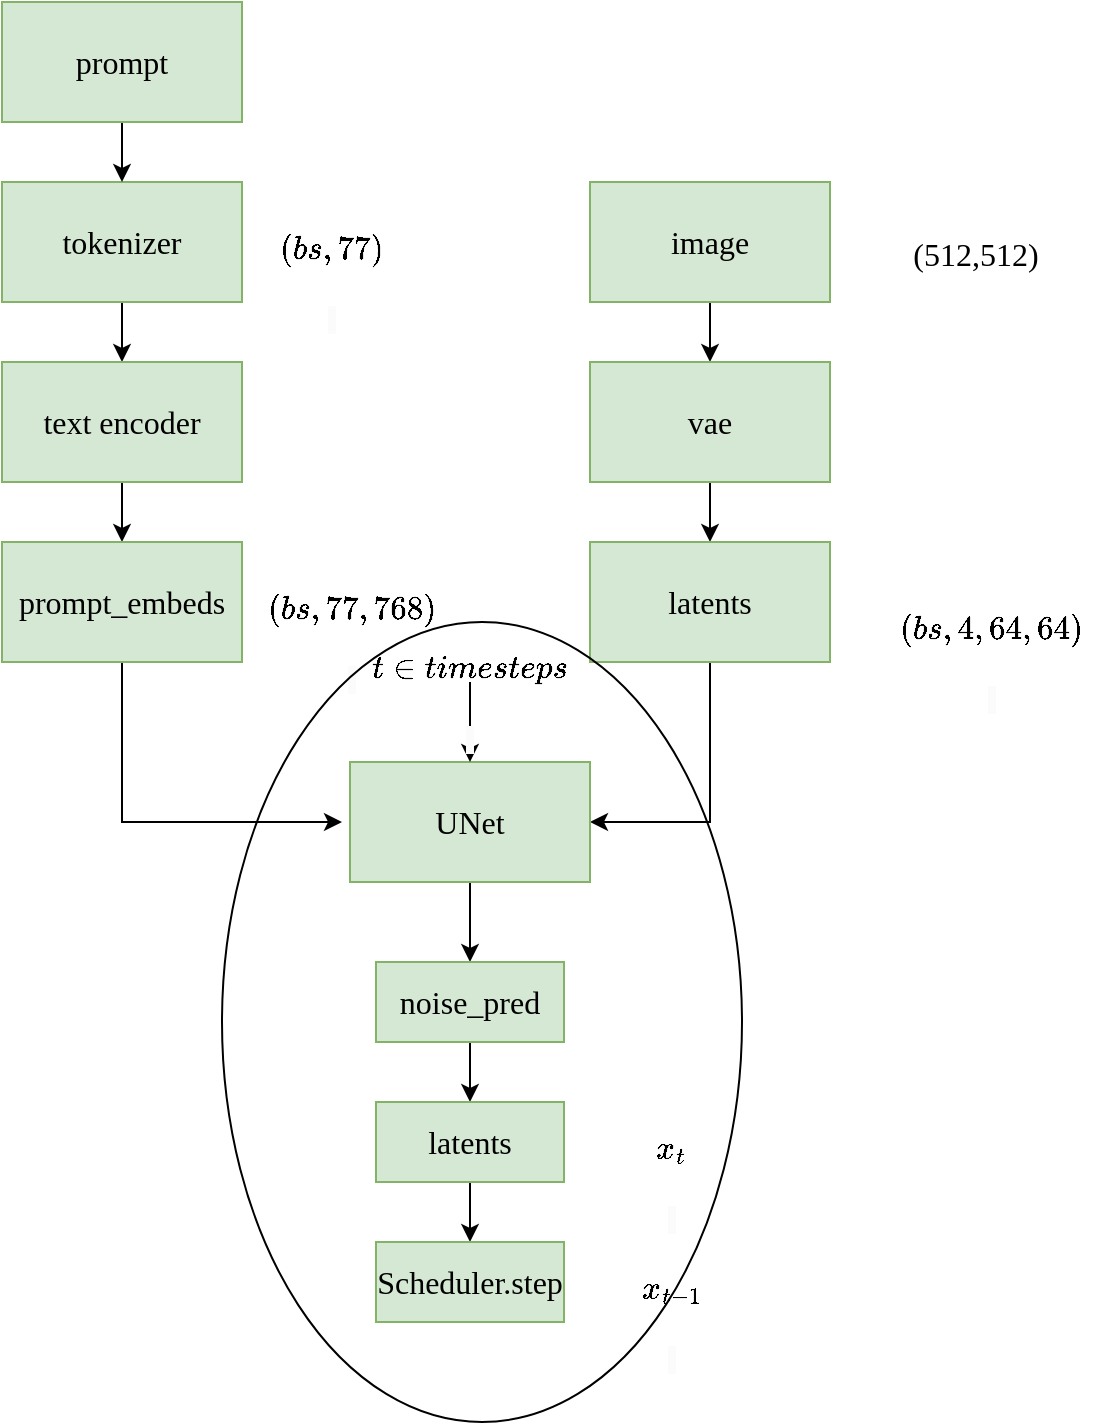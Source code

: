 <mxfile version="24.4.4" type="github">
  <diagram name="第 1 页" id="zFLu3c_3kCtUa56xdU8w">
    <mxGraphModel dx="954" dy="546" grid="1" gridSize="10" guides="1" tooltips="1" connect="1" arrows="1" fold="1" page="1" pageScale="1" pageWidth="827" pageHeight="1169" math="1" shadow="0">
      <root>
        <mxCell id="0" />
        <mxCell id="1" parent="0" />
        <mxCell id="0Uj_182mukfgPLFCglk5-11" value="" style="edgeStyle=orthogonalEdgeStyle;rounded=0;orthogonalLoop=1;jettySize=auto;html=1;" parent="1" source="0Uj_182mukfgPLFCglk5-2" target="0Uj_182mukfgPLFCglk5-10" edge="1">
          <mxGeometry relative="1" as="geometry" />
        </mxCell>
        <mxCell id="0Uj_182mukfgPLFCglk5-2" value="&lt;font style=&quot;font-size: 16px;&quot; face=&quot;Times New Roman&quot;&gt;tokenizer&lt;/font&gt;" style="rounded=0;whiteSpace=wrap;html=1;fillColor=#d5e8d4;strokeColor=#82b366;" parent="1" vertex="1">
          <mxGeometry x="120" y="250" width="120" height="60" as="geometry" />
        </mxCell>
        <mxCell id="0Uj_182mukfgPLFCglk5-8" style="edgeStyle=orthogonalEdgeStyle;rounded=0;orthogonalLoop=1;jettySize=auto;html=1;entryX=0.5;entryY=0;entryDx=0;entryDy=0;" parent="1" source="0Uj_182mukfgPLFCglk5-6" target="0Uj_182mukfgPLFCglk5-2" edge="1">
          <mxGeometry relative="1" as="geometry" />
        </mxCell>
        <mxCell id="0Uj_182mukfgPLFCglk5-6" value="&lt;font style=&quot;font-size: 16px;&quot; face=&quot;Times New Roman&quot;&gt;prompt&lt;/font&gt;" style="rounded=0;whiteSpace=wrap;html=1;fillColor=#d5e8d4;strokeColor=#82b366;" parent="1" vertex="1">
          <mxGeometry x="120" y="160" width="120" height="60" as="geometry" />
        </mxCell>
        <mxCell id="0Uj_182mukfgPLFCglk5-9" value="&lt;span style=&quot;color: rgb(0, 0, 0); font-style: normal; font-variant-ligatures: normal; font-variant-caps: normal; font-weight: 400; letter-spacing: normal; orphans: 2; text-indent: 0px; text-transform: none; widows: 2; word-spacing: 0px; -webkit-text-stroke-width: 0px; white-space: nowrap; background-color: rgb(251, 251, 251); text-decoration-thickness: initial; text-decoration-style: initial; text-decoration-color: initial; float: none; display: inline !important;&quot;&gt;&lt;font style=&quot;font-size: 16px;&quot; face=&quot;Times New Roman&quot;&gt;$$(bs,77)$$&amp;nbsp;&lt;/font&gt;&lt;/span&gt;" style="text;whiteSpace=wrap;html=1;align=center;" parent="1" vertex="1">
          <mxGeometry x="230" y="250" width="110" height="40" as="geometry" />
        </mxCell>
        <mxCell id="dDrSIo_M-joIJ-irDC6m-10" value="" style="edgeStyle=orthogonalEdgeStyle;rounded=0;orthogonalLoop=1;jettySize=auto;html=1;" edge="1" parent="1" source="0Uj_182mukfgPLFCglk5-10" target="dDrSIo_M-joIJ-irDC6m-7">
          <mxGeometry relative="1" as="geometry" />
        </mxCell>
        <mxCell id="0Uj_182mukfgPLFCglk5-10" value="&lt;font style=&quot;font-size: 16px;&quot; face=&quot;Times New Roman&quot;&gt;text encoder&lt;/font&gt;" style="rounded=0;whiteSpace=wrap;html=1;fillColor=#d5e8d4;strokeColor=#82b366;" parent="1" vertex="1">
          <mxGeometry x="120" y="340" width="120" height="60" as="geometry" />
        </mxCell>
        <mxCell id="0Uj_182mukfgPLFCglk5-12" value="&lt;span style=&quot;color: rgb(0, 0, 0); font-style: normal; font-variant-ligatures: normal; font-variant-caps: normal; font-weight: 400; letter-spacing: normal; orphans: 2; text-indent: 0px; text-transform: none; widows: 2; word-spacing: 0px; -webkit-text-stroke-width: 0px; white-space: nowrap; background-color: rgb(251, 251, 251); text-decoration-thickness: initial; text-decoration-style: initial; text-decoration-color: initial; float: none; display: inline !important;&quot;&gt;&lt;font style=&quot;font-size: 16px;&quot; face=&quot;Times New Roman&quot;&gt;$$(bs,77,768)$$&amp;nbsp;&lt;/font&gt;&lt;/span&gt;" style="text;whiteSpace=wrap;html=1;align=center;" parent="1" vertex="1">
          <mxGeometry x="240" y="430" width="110" height="40" as="geometry" />
        </mxCell>
        <mxCell id="dDrSIo_M-joIJ-irDC6m-3" value="" style="edgeStyle=orthogonalEdgeStyle;rounded=0;orthogonalLoop=1;jettySize=auto;html=1;" edge="1" parent="1" source="dDrSIo_M-joIJ-irDC6m-1" target="dDrSIo_M-joIJ-irDC6m-2">
          <mxGeometry relative="1" as="geometry" />
        </mxCell>
        <mxCell id="dDrSIo_M-joIJ-irDC6m-1" value="&lt;font style=&quot;font-size: 16px;&quot; face=&quot;Times New Roman&quot;&gt;image&lt;/font&gt;" style="rounded=0;whiteSpace=wrap;html=1;fillColor=#d5e8d4;strokeColor=#82b366;" vertex="1" parent="1">
          <mxGeometry x="414" y="250" width="120" height="60" as="geometry" />
        </mxCell>
        <mxCell id="dDrSIo_M-joIJ-irDC6m-11" value="" style="edgeStyle=orthogonalEdgeStyle;rounded=0;orthogonalLoop=1;jettySize=auto;html=1;" edge="1" parent="1" source="dDrSIo_M-joIJ-irDC6m-2" target="dDrSIo_M-joIJ-irDC6m-9">
          <mxGeometry relative="1" as="geometry" />
        </mxCell>
        <mxCell id="dDrSIo_M-joIJ-irDC6m-2" value="&lt;font style=&quot;font-size: 16px;&quot; face=&quot;Times New Roman&quot;&gt;vae&lt;/font&gt;" style="rounded=0;whiteSpace=wrap;html=1;fillColor=#d5e8d4;strokeColor=#82b366;" vertex="1" parent="1">
          <mxGeometry x="414" y="340" width="120" height="60" as="geometry" />
        </mxCell>
        <mxCell id="dDrSIo_M-joIJ-irDC6m-4" value="&lt;span style=&quot;color: rgb(0, 0, 0); font-style: normal; font-variant-ligatures: normal; font-variant-caps: normal; font-weight: 400; letter-spacing: normal; orphans: 2; text-indent: 0px; text-transform: none; widows: 2; word-spacing: 0px; -webkit-text-stroke-width: 0px; white-space: nowrap; background-color: rgb(251, 251, 251); text-decoration-thickness: initial; text-decoration-style: initial; text-decoration-color: initial; float: none; display: inline !important;&quot;&gt;&lt;font style=&quot;font-size: 16px;&quot; face=&quot;Times New Roman&quot;&gt;$$(bs,4,64,64)$$&amp;nbsp;&lt;/font&gt;&lt;/span&gt;" style="text;whiteSpace=wrap;html=1;align=center;" vertex="1" parent="1">
          <mxGeometry x="560" y="440" width="110" height="40" as="geometry" />
        </mxCell>
        <mxCell id="dDrSIo_M-joIJ-irDC6m-6" value="&lt;font face=&quot;Times New Roman&quot;&gt;&lt;span style=&quot;font-size: 16px; text-wrap: nowrap;&quot;&gt;&amp;nbsp;(512,512)&lt;/span&gt;&lt;/font&gt;" style="text;whiteSpace=wrap;html=1;align=center;" vertex="1" parent="1">
          <mxGeometry x="550" y="270" width="110" height="40" as="geometry" />
        </mxCell>
        <mxCell id="dDrSIo_M-joIJ-irDC6m-17" style="edgeStyle=orthogonalEdgeStyle;rounded=0;orthogonalLoop=1;jettySize=auto;html=1;exitX=0.5;exitY=1;exitDx=0;exitDy=0;" edge="1" parent="1" source="dDrSIo_M-joIJ-irDC6m-7">
          <mxGeometry relative="1" as="geometry">
            <mxPoint x="290" y="570" as="targetPoint" />
            <Array as="points">
              <mxPoint x="180" y="570" />
            </Array>
          </mxGeometry>
        </mxCell>
        <mxCell id="dDrSIo_M-joIJ-irDC6m-7" value="prompt_embeds" style="rounded=0;whiteSpace=wrap;fillColor=#d5e8d4;strokeColor=#82b366;fontFamily=Times New Roman;fontSize=16;" vertex="1" parent="1">
          <mxGeometry x="120" y="430" width="120" height="60" as="geometry" />
        </mxCell>
        <mxCell id="dDrSIo_M-joIJ-irDC6m-16" style="edgeStyle=orthogonalEdgeStyle;rounded=0;orthogonalLoop=1;jettySize=auto;html=1;entryX=1;entryY=0.5;entryDx=0;entryDy=0;" edge="1" parent="1" source="dDrSIo_M-joIJ-irDC6m-9" target="dDrSIo_M-joIJ-irDC6m-13">
          <mxGeometry relative="1" as="geometry" />
        </mxCell>
        <mxCell id="dDrSIo_M-joIJ-irDC6m-9" value="&lt;font style=&quot;font-size: 16px;&quot; face=&quot;Times New Roman&quot;&gt;latents&lt;/font&gt;" style="rounded=0;whiteSpace=wrap;html=1;fillColor=#d5e8d4;strokeColor=#82b366;" vertex="1" parent="1">
          <mxGeometry x="414" y="430" width="120" height="60" as="geometry" />
        </mxCell>
        <mxCell id="dDrSIo_M-joIJ-irDC6m-23" value="" style="edgeStyle=orthogonalEdgeStyle;rounded=0;orthogonalLoop=1;jettySize=auto;html=1;" edge="1" parent="1" source="dDrSIo_M-joIJ-irDC6m-13" target="dDrSIo_M-joIJ-irDC6m-22">
          <mxGeometry relative="1" as="geometry" />
        </mxCell>
        <mxCell id="dDrSIo_M-joIJ-irDC6m-13" value="&lt;font style=&quot;font-size: 16px;&quot; face=&quot;Times New Roman&quot;&gt;UNet&lt;/font&gt;" style="rounded=0;whiteSpace=wrap;html=1;fillColor=#d5e8d4;strokeColor=#82b366;" vertex="1" parent="1">
          <mxGeometry x="294" y="540" width="120" height="60" as="geometry" />
        </mxCell>
        <mxCell id="dDrSIo_M-joIJ-irDC6m-21" value="" style="edgeStyle=orthogonalEdgeStyle;rounded=0;orthogonalLoop=1;jettySize=auto;html=1;" edge="1" parent="1" source="dDrSIo_M-joIJ-irDC6m-18" target="dDrSIo_M-joIJ-irDC6m-13">
          <mxGeometry relative="1" as="geometry" />
        </mxCell>
        <mxCell id="dDrSIo_M-joIJ-irDC6m-18" value="&lt;span style=&quot;color: rgb(0, 0, 0); font-style: normal; font-variant-ligatures: normal; font-variant-caps: normal; font-weight: 400; letter-spacing: normal; orphans: 2; text-indent: 0px; text-transform: none; widows: 2; word-spacing: 0px; -webkit-text-stroke-width: 0px; white-space: nowrap; background-color: rgb(251, 251, 251); text-decoration-thickness: initial; text-decoration-style: initial; text-decoration-color: initial; float: none; display: inline !important;&quot;&gt;&lt;font style=&quot;font-size: 16px;&quot; face=&quot;Times New Roman&quot;&gt;$$t \in timesteps$$&amp;nbsp;&lt;/font&gt;&lt;/span&gt;" style="text;whiteSpace=wrap;html=1;align=center;" vertex="1" parent="1">
          <mxGeometry x="299" y="460" width="110" height="40" as="geometry" />
        </mxCell>
        <mxCell id="dDrSIo_M-joIJ-irDC6m-31" value="" style="edgeStyle=orthogonalEdgeStyle;rounded=0;orthogonalLoop=1;jettySize=auto;html=1;" edge="1" parent="1" source="dDrSIo_M-joIJ-irDC6m-22" target="dDrSIo_M-joIJ-irDC6m-26">
          <mxGeometry relative="1" as="geometry" />
        </mxCell>
        <mxCell id="dDrSIo_M-joIJ-irDC6m-22" value="&lt;font style=&quot;font-size: 16px;&quot; face=&quot;Times New Roman&quot;&gt;noise_pred&lt;/font&gt;" style="rounded=0;whiteSpace=wrap;html=1;fillColor=#d5e8d4;strokeColor=#82b366;" vertex="1" parent="1">
          <mxGeometry x="307" y="640" width="94" height="40" as="geometry" />
        </mxCell>
        <mxCell id="dDrSIo_M-joIJ-irDC6m-33" value="" style="edgeStyle=orthogonalEdgeStyle;rounded=0;orthogonalLoop=1;jettySize=auto;html=1;" edge="1" parent="1" source="dDrSIo_M-joIJ-irDC6m-26" target="dDrSIo_M-joIJ-irDC6m-32">
          <mxGeometry relative="1" as="geometry" />
        </mxCell>
        <mxCell id="dDrSIo_M-joIJ-irDC6m-26" value="&lt;font style=&quot;font-size: 16px;&quot; face=&quot;Times New Roman&quot;&gt;latents&lt;/font&gt;" style="rounded=0;whiteSpace=wrap;html=1;fillColor=#d5e8d4;strokeColor=#82b366;" vertex="1" parent="1">
          <mxGeometry x="307" y="710" width="94" height="40" as="geometry" />
        </mxCell>
        <mxCell id="dDrSIo_M-joIJ-irDC6m-28" value="&lt;span style=&quot;color: rgb(0, 0, 0); font-style: normal; font-variant-ligatures: normal; font-variant-caps: normal; font-weight: 400; letter-spacing: normal; orphans: 2; text-indent: 0px; text-transform: none; widows: 2; word-spacing: 0px; -webkit-text-stroke-width: 0px; white-space: nowrap; background-color: rgb(251, 251, 251); text-decoration-thickness: initial; text-decoration-style: initial; text-decoration-color: initial; float: none; display: inline !important;&quot;&gt;&lt;font style=&quot;font-size: 16px;&quot; face=&quot;Times New Roman&quot;&gt;$$ x_t $$&amp;nbsp;&lt;/font&gt;&lt;/span&gt;" style="text;whiteSpace=wrap;html=1;align=center;" vertex="1" parent="1">
          <mxGeometry x="400" y="700" width="110" height="40" as="geometry" />
        </mxCell>
        <mxCell id="dDrSIo_M-joIJ-irDC6m-32" value="&lt;font style=&quot;font-size: 16px;&quot; face=&quot;Times New Roman&quot;&gt;Scheduler.step&lt;/font&gt;" style="rounded=0;whiteSpace=wrap;html=1;fillColor=#d5e8d4;strokeColor=#82b366;" vertex="1" parent="1">
          <mxGeometry x="307" y="780" width="94" height="40" as="geometry" />
        </mxCell>
        <mxCell id="dDrSIo_M-joIJ-irDC6m-34" value="&lt;span style=&quot;color: rgb(0, 0, 0); font-style: normal; font-variant-ligatures: normal; font-variant-caps: normal; font-weight: 400; letter-spacing: normal; orphans: 2; text-indent: 0px; text-transform: none; widows: 2; word-spacing: 0px; -webkit-text-stroke-width: 0px; white-space: nowrap; background-color: rgb(251, 251, 251); text-decoration-thickness: initial; text-decoration-style: initial; text-decoration-color: initial; float: none; display: inline !important;&quot;&gt;&lt;font style=&quot;font-size: 16px;&quot; face=&quot;Times New Roman&quot;&gt;$$ x_{t-1} $$&amp;nbsp;&lt;/font&gt;&lt;/span&gt;" style="text;whiteSpace=wrap;html=1;align=center;" vertex="1" parent="1">
          <mxGeometry x="400" y="770" width="110" height="40" as="geometry" />
        </mxCell>
        <mxCell id="dDrSIo_M-joIJ-irDC6m-37" value="" style="ellipse;whiteSpace=wrap;html=1;fillColor=none;" vertex="1" parent="1">
          <mxGeometry x="230" y="470" width="260" height="400" as="geometry" />
        </mxCell>
      </root>
    </mxGraphModel>
  </diagram>
</mxfile>
